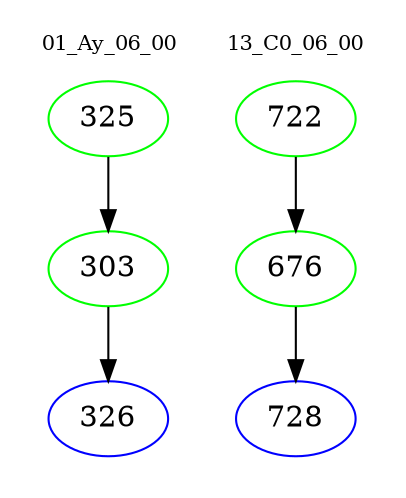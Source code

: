 digraph{
subgraph cluster_0 {
color = white
label = "01_Ay_06_00";
fontsize=10;
T0_325 [label="325", color="green"]
T0_325 -> T0_303 [color="black"]
T0_303 [label="303", color="green"]
T0_303 -> T0_326 [color="black"]
T0_326 [label="326", color="blue"]
}
subgraph cluster_1 {
color = white
label = "13_C0_06_00";
fontsize=10;
T1_722 [label="722", color="green"]
T1_722 -> T1_676 [color="black"]
T1_676 [label="676", color="green"]
T1_676 -> T1_728 [color="black"]
T1_728 [label="728", color="blue"]
}
}
